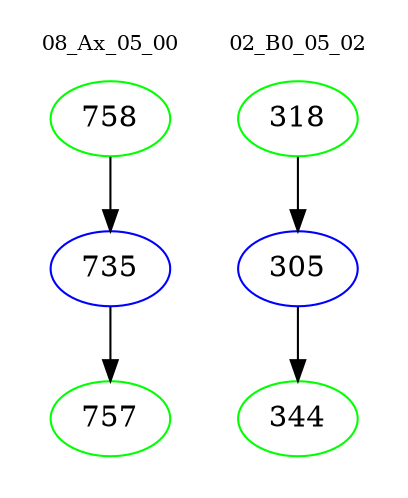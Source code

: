 digraph{
subgraph cluster_0 {
color = white
label = "08_Ax_05_00";
fontsize=10;
T0_758 [label="758", color="green"]
T0_758 -> T0_735 [color="black"]
T0_735 [label="735", color="blue"]
T0_735 -> T0_757 [color="black"]
T0_757 [label="757", color="green"]
}
subgraph cluster_1 {
color = white
label = "02_B0_05_02";
fontsize=10;
T1_318 [label="318", color="green"]
T1_318 -> T1_305 [color="black"]
T1_305 [label="305", color="blue"]
T1_305 -> T1_344 [color="black"]
T1_344 [label="344", color="green"]
}
}
